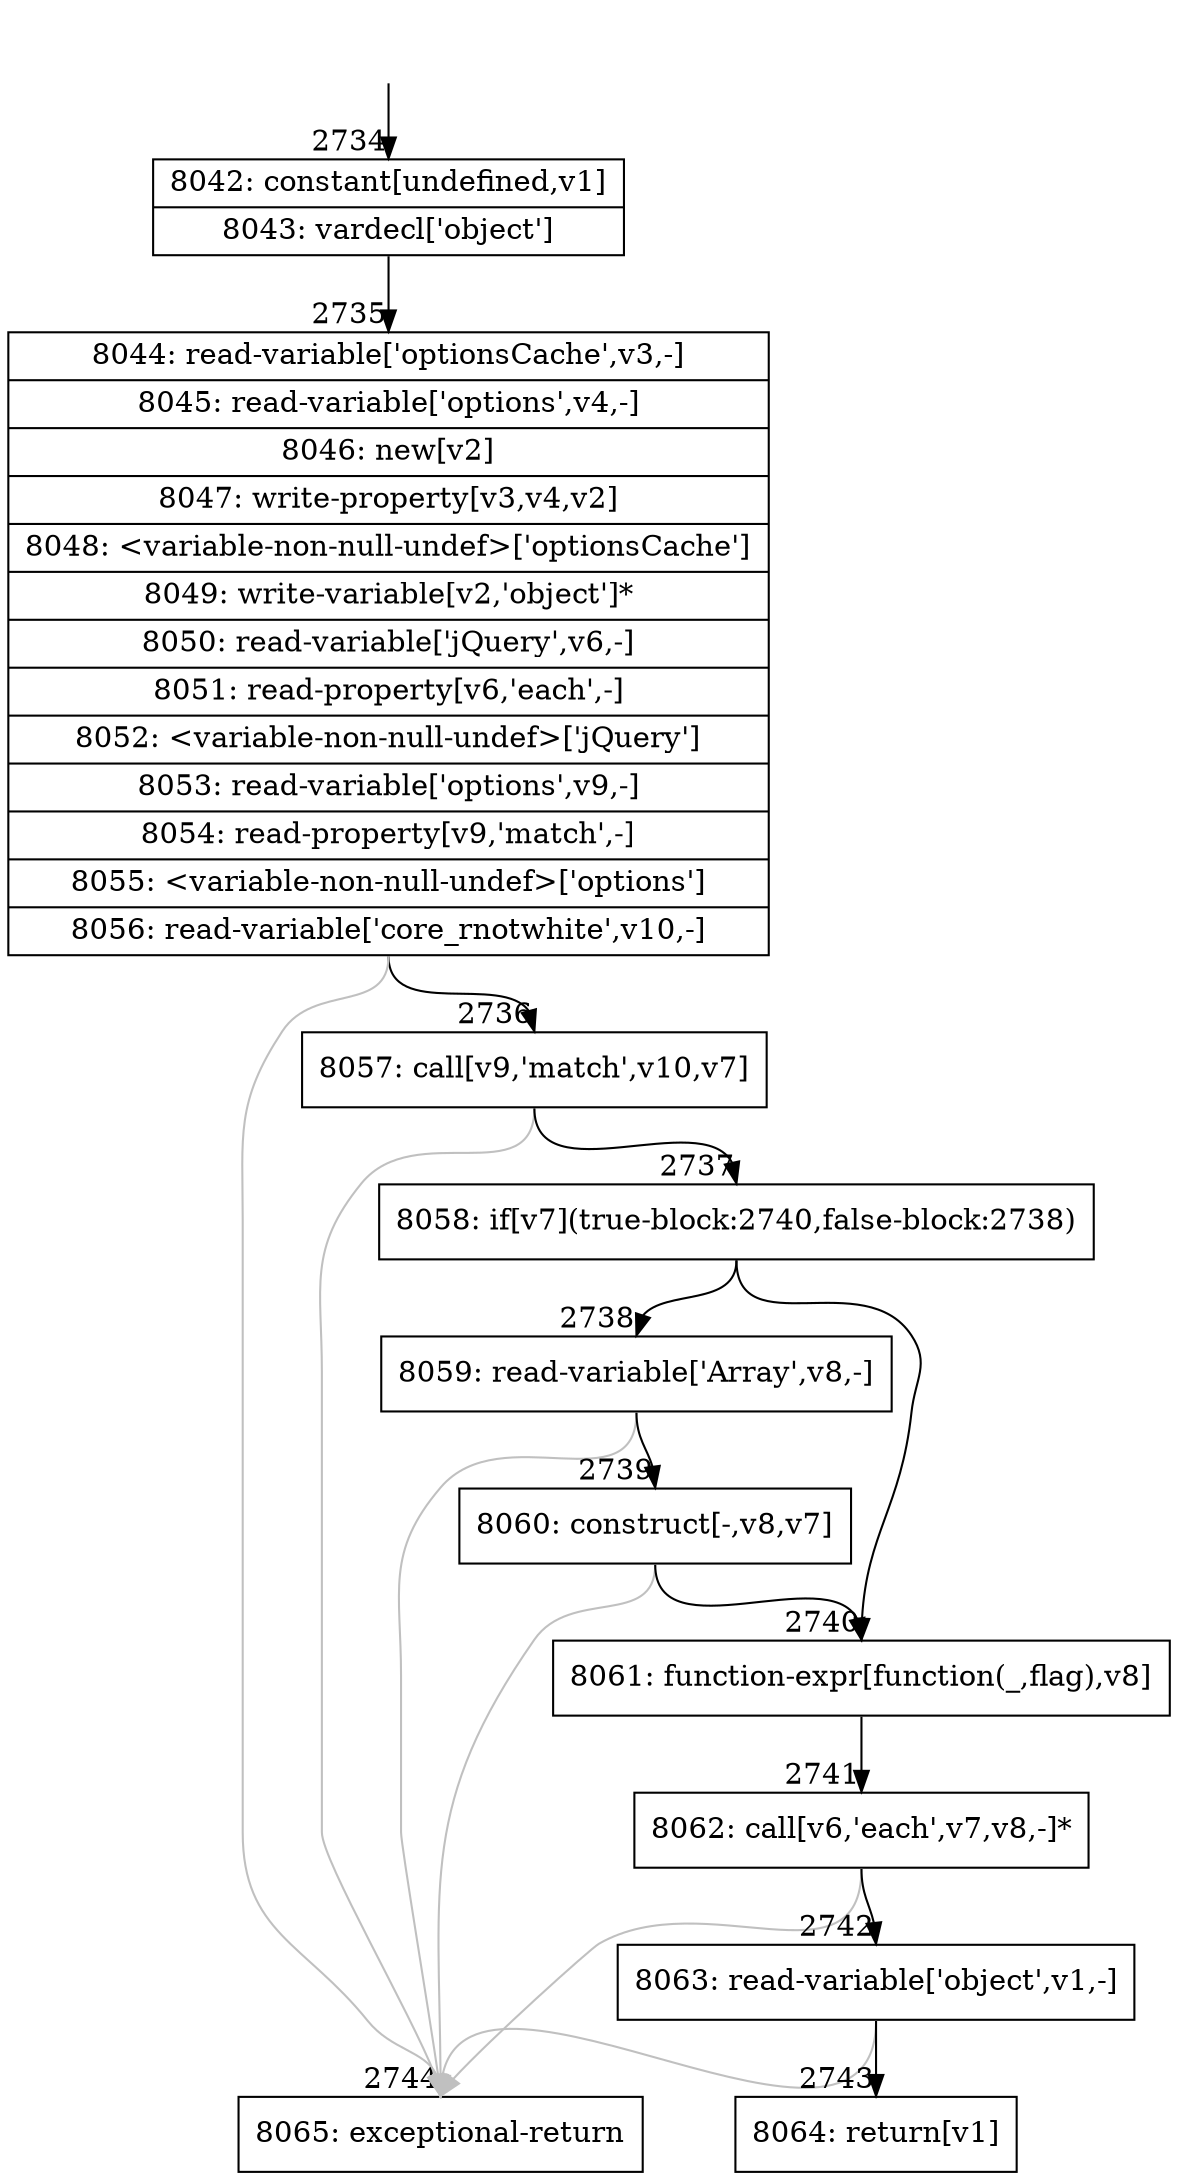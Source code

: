digraph {
rankdir="TD"
BB_entry170[shape=none,label=""];
BB_entry170 -> BB2734 [tailport=s, headport=n, headlabel="    2734"]
BB2734 [shape=record label="{8042: constant[undefined,v1]|8043: vardecl['object']}" ] 
BB2734 -> BB2735 [tailport=s, headport=n, headlabel="      2735"]
BB2735 [shape=record label="{8044: read-variable['optionsCache',v3,-]|8045: read-variable['options',v4,-]|8046: new[v2]|8047: write-property[v3,v4,v2]|8048: \<variable-non-null-undef\>['optionsCache']|8049: write-variable[v2,'object']*|8050: read-variable['jQuery',v6,-]|8051: read-property[v6,'each',-]|8052: \<variable-non-null-undef\>['jQuery']|8053: read-variable['options',v9,-]|8054: read-property[v9,'match',-]|8055: \<variable-non-null-undef\>['options']|8056: read-variable['core_rnotwhite',v10,-]}" ] 
BB2735 -> BB2736 [tailport=s, headport=n, headlabel="      2736"]
BB2735 -> BB2744 [tailport=s, headport=n, color=gray, headlabel="      2744"]
BB2736 [shape=record label="{8057: call[v9,'match',v10,v7]}" ] 
BB2736 -> BB2737 [tailport=s, headport=n, headlabel="      2737"]
BB2736 -> BB2744 [tailport=s, headport=n, color=gray]
BB2737 [shape=record label="{8058: if[v7](true-block:2740,false-block:2738)}" ] 
BB2737 -> BB2740 [tailport=s, headport=n, headlabel="      2740"]
BB2737 -> BB2738 [tailport=s, headport=n, headlabel="      2738"]
BB2738 [shape=record label="{8059: read-variable['Array',v8,-]}" ] 
BB2738 -> BB2739 [tailport=s, headport=n, headlabel="      2739"]
BB2738 -> BB2744 [tailport=s, headport=n, color=gray]
BB2739 [shape=record label="{8060: construct[-,v8,v7]}" ] 
BB2739 -> BB2740 [tailport=s, headport=n]
BB2739 -> BB2744 [tailport=s, headport=n, color=gray]
BB2740 [shape=record label="{8061: function-expr[function(_,flag),v8]}" ] 
BB2740 -> BB2741 [tailport=s, headport=n, headlabel="      2741"]
BB2741 [shape=record label="{8062: call[v6,'each',v7,v8,-]*}" ] 
BB2741 -> BB2742 [tailport=s, headport=n, headlabel="      2742"]
BB2741 -> BB2744 [tailport=s, headport=n, color=gray]
BB2742 [shape=record label="{8063: read-variable['object',v1,-]}" ] 
BB2742 -> BB2743 [tailport=s, headport=n, headlabel="      2743"]
BB2742 -> BB2744 [tailport=s, headport=n, color=gray]
BB2743 [shape=record label="{8064: return[v1]}" ] 
BB2744 [shape=record label="{8065: exceptional-return}" ] 
}
